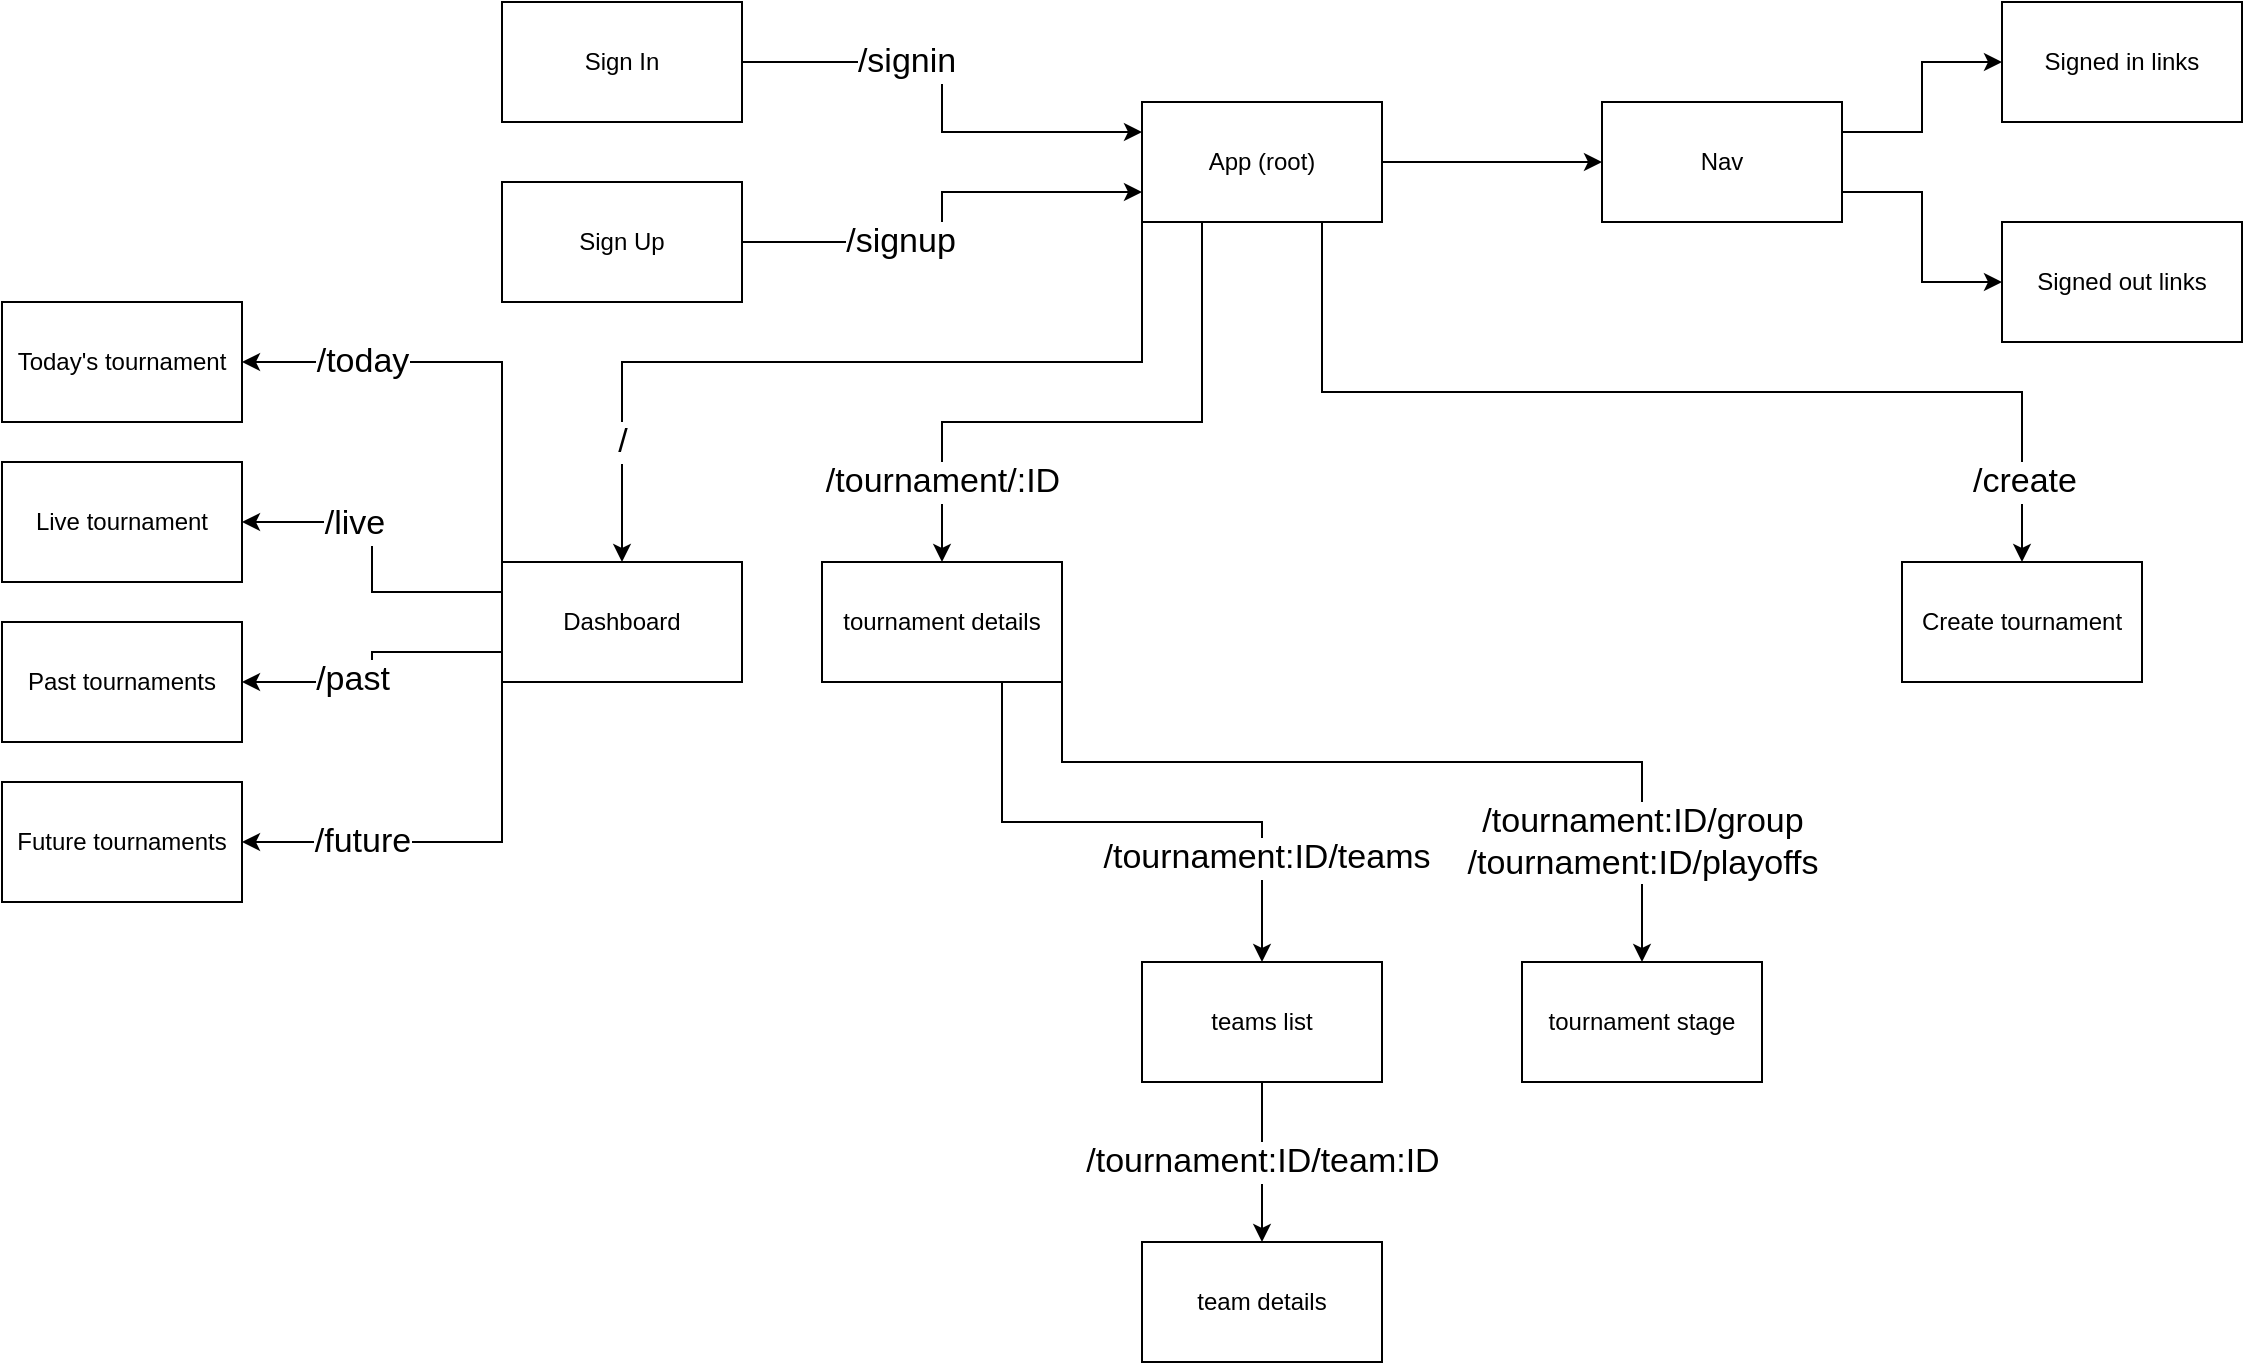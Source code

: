 <mxfile version="13.0.1" type="device"><diagram id="u_yWvyPNK6dp4XIcfUiQ" name="Page-1"><mxGraphModel dx="1865" dy="1717" grid="1" gridSize="10" guides="1" tooltips="1" connect="1" arrows="1" fold="1" page="1" pageScale="1" pageWidth="827" pageHeight="1169" math="0" shadow="0"><root><mxCell id="0"/><mxCell id="1" parent="0"/><mxCell id="Ti_RaS0zuv3ZkbMIZ477-18" style="edgeStyle=orthogonalEdgeStyle;rounded=0;orthogonalLoop=1;jettySize=auto;html=1;exitX=0.25;exitY=1;exitDx=0;exitDy=0;" edge="1" parent="1" source="Ti_RaS0zuv3ZkbMIZ477-1" target="Ti_RaS0zuv3ZkbMIZ477-4"><mxGeometry relative="1" as="geometry"><Array as="points"><mxPoint x="370" y="190"/><mxPoint x="240" y="190"/></Array></mxGeometry></mxCell><mxCell id="Ti_RaS0zuv3ZkbMIZ477-20" value="&lt;span style=&quot;font-family: &amp;#34;helvetica&amp;#34; ; font-size: 17px&quot;&gt;/tournament/:ID&lt;/span&gt;" style="edgeLabel;html=1;align=center;verticalAlign=middle;resizable=0;points=[];" vertex="1" connectable="0" parent="Ti_RaS0zuv3ZkbMIZ477-18"><mxGeometry x="0.307" y="-2" relative="1" as="geometry"><mxPoint x="-34" y="32" as="offset"/></mxGeometry></mxCell><mxCell id="Ti_RaS0zuv3ZkbMIZ477-21" style="edgeStyle=orthogonalEdgeStyle;rounded=0;orthogonalLoop=1;jettySize=auto;html=1;exitX=0.75;exitY=1;exitDx=0;exitDy=0;" edge="1" parent="1" source="Ti_RaS0zuv3ZkbMIZ477-1" target="Ti_RaS0zuv3ZkbMIZ477-5"><mxGeometry relative="1" as="geometry"/></mxCell><mxCell id="Ti_RaS0zuv3ZkbMIZ477-22" value="&lt;span style=&quot;font-family: &amp;#34;helvetica&amp;#34; ; font-size: 17px&quot;&gt;/create&lt;br&gt;&lt;/span&gt;" style="edgeLabel;html=1;align=center;verticalAlign=middle;resizable=0;points=[];" vertex="1" connectable="0" parent="Ti_RaS0zuv3ZkbMIZ477-21"><mxGeometry x="0.325" relative="1" as="geometry"><mxPoint x="91" y="45" as="offset"/></mxGeometry></mxCell><mxCell id="Ti_RaS0zuv3ZkbMIZ477-46" style="edgeStyle=orthogonalEdgeStyle;rounded=0;orthogonalLoop=1;jettySize=auto;html=1;exitX=1;exitY=0.5;exitDx=0;exitDy=0;entryX=0;entryY=0.5;entryDx=0;entryDy=0;" edge="1" parent="1" source="Ti_RaS0zuv3ZkbMIZ477-1" target="Ti_RaS0zuv3ZkbMIZ477-2"><mxGeometry relative="1" as="geometry"/></mxCell><mxCell id="Ti_RaS0zuv3ZkbMIZ477-1" value="App (root)" style="rounded=0;whiteSpace=wrap;html=1;" vertex="1" parent="1"><mxGeometry x="340" y="30" width="120" height="60" as="geometry"/></mxCell><mxCell id="Ti_RaS0zuv3ZkbMIZ477-47" style="edgeStyle=orthogonalEdgeStyle;rounded=0;orthogonalLoop=1;jettySize=auto;html=1;exitX=1;exitY=0.75;exitDx=0;exitDy=0;entryX=0;entryY=0.5;entryDx=0;entryDy=0;" edge="1" parent="1" source="Ti_RaS0zuv3ZkbMIZ477-2" target="Ti_RaS0zuv3ZkbMIZ477-6"><mxGeometry relative="1" as="geometry"/></mxCell><mxCell id="Ti_RaS0zuv3ZkbMIZ477-48" style="edgeStyle=orthogonalEdgeStyle;rounded=0;orthogonalLoop=1;jettySize=auto;html=1;exitX=1;exitY=0.25;exitDx=0;exitDy=0;entryX=0;entryY=0.5;entryDx=0;entryDy=0;" edge="1" parent="1" source="Ti_RaS0zuv3ZkbMIZ477-2" target="Ti_RaS0zuv3ZkbMIZ477-7"><mxGeometry relative="1" as="geometry"/></mxCell><mxCell id="Ti_RaS0zuv3ZkbMIZ477-2" value="Nav" style="rounded=0;whiteSpace=wrap;html=1;" vertex="1" parent="1"><mxGeometry x="570" y="30" width="120" height="60" as="geometry"/></mxCell><mxCell id="Ti_RaS0zuv3ZkbMIZ477-33" style="edgeStyle=orthogonalEdgeStyle;rounded=0;orthogonalLoop=1;jettySize=auto;html=1;exitX=0;exitY=0.25;exitDx=0;exitDy=0;entryX=1;entryY=0.5;entryDx=0;entryDy=0;" edge="1" parent="1" source="Ti_RaS0zuv3ZkbMIZ477-3" target="Ti_RaS0zuv3ZkbMIZ477-29"><mxGeometry relative="1" as="geometry"/></mxCell><mxCell id="Ti_RaS0zuv3ZkbMIZ477-38" value="&lt;span style=&quot;font-size: 17px&quot;&gt;/live&lt;/span&gt;" style="edgeLabel;html=1;align=center;verticalAlign=middle;resizable=0;points=[];" vertex="1" connectable="0" parent="Ti_RaS0zuv3ZkbMIZ477-33"><mxGeometry x="0.319" y="1" relative="1" as="geometry"><mxPoint as="offset"/></mxGeometry></mxCell><mxCell id="Ti_RaS0zuv3ZkbMIZ477-34" style="edgeStyle=orthogonalEdgeStyle;rounded=0;orthogonalLoop=1;jettySize=auto;html=1;exitX=0;exitY=0.75;exitDx=0;exitDy=0;entryX=1;entryY=0.5;entryDx=0;entryDy=0;" edge="1" parent="1" source="Ti_RaS0zuv3ZkbMIZ477-3" target="Ti_RaS0zuv3ZkbMIZ477-30"><mxGeometry relative="1" as="geometry"/></mxCell><mxCell id="Ti_RaS0zuv3ZkbMIZ477-39" value="&lt;span style=&quot;font-size: 17px&quot;&gt;/past&lt;/span&gt;" style="edgeLabel;html=1;align=center;verticalAlign=middle;resizable=0;points=[];" vertex="1" connectable="0" parent="Ti_RaS0zuv3ZkbMIZ477-34"><mxGeometry x="0.239" y="-1" relative="1" as="geometry"><mxPoint as="offset"/></mxGeometry></mxCell><mxCell id="Ti_RaS0zuv3ZkbMIZ477-35" style="edgeStyle=orthogonalEdgeStyle;rounded=0;orthogonalLoop=1;jettySize=auto;html=1;exitX=0;exitY=1;exitDx=0;exitDy=0;entryX=1;entryY=0.5;entryDx=0;entryDy=0;" edge="1" parent="1" source="Ti_RaS0zuv3ZkbMIZ477-3" target="Ti_RaS0zuv3ZkbMIZ477-32"><mxGeometry relative="1" as="geometry"/></mxCell><mxCell id="Ti_RaS0zuv3ZkbMIZ477-40" value="&lt;span style=&quot;font-size: 17px&quot;&gt;/future&lt;/span&gt;" style="edgeLabel;html=1;align=center;verticalAlign=middle;resizable=0;points=[];" vertex="1" connectable="0" parent="Ti_RaS0zuv3ZkbMIZ477-35"><mxGeometry x="0.56" relative="1" as="geometry"><mxPoint x="14" as="offset"/></mxGeometry></mxCell><mxCell id="Ti_RaS0zuv3ZkbMIZ477-36" style="edgeStyle=orthogonalEdgeStyle;rounded=0;orthogonalLoop=1;jettySize=auto;html=1;exitX=0;exitY=0;exitDx=0;exitDy=0;entryX=1;entryY=0.5;entryDx=0;entryDy=0;" edge="1" parent="1" source="Ti_RaS0zuv3ZkbMIZ477-3" target="Ti_RaS0zuv3ZkbMIZ477-28"><mxGeometry relative="1" as="geometry"/></mxCell><mxCell id="Ti_RaS0zuv3ZkbMIZ477-37" value="&lt;span style=&quot;font-size: 17px&quot;&gt;/today&lt;/span&gt;" style="edgeLabel;html=1;align=center;verticalAlign=middle;resizable=0;points=[];" vertex="1" connectable="0" parent="Ti_RaS0zuv3ZkbMIZ477-36"><mxGeometry x="-0.13" y="45" relative="1" as="geometry"><mxPoint x="-70" y="-45" as="offset"/></mxGeometry></mxCell><mxCell id="Ti_RaS0zuv3ZkbMIZ477-3" value="Dashboard" style="rounded=0;whiteSpace=wrap;html=1;" vertex="1" parent="1"><mxGeometry x="20" y="260" width="120" height="60" as="geometry"/></mxCell><mxCell id="Ti_RaS0zuv3ZkbMIZ477-26" style="edgeStyle=orthogonalEdgeStyle;rounded=0;orthogonalLoop=1;jettySize=auto;html=1;exitX=1;exitY=1;exitDx=0;exitDy=0;entryX=0.5;entryY=0;entryDx=0;entryDy=0;" edge="1" parent="1" source="Ti_RaS0zuv3ZkbMIZ477-4" target="Ti_RaS0zuv3ZkbMIZ477-25"><mxGeometry relative="1" as="geometry"><Array as="points"><mxPoint x="300" y="360"/><mxPoint x="590" y="360"/></Array></mxGeometry></mxCell><mxCell id="Ti_RaS0zuv3ZkbMIZ477-27" value="&lt;span style=&quot;font-family: &amp;#34;helvetica&amp;#34; ; font-size: 17px&quot;&gt;/tournament:ID/group&lt;br&gt;&lt;/span&gt;&lt;span style=&quot;font-family: &amp;#34;helvetica&amp;#34; ; font-size: 17px&quot;&gt;/tournament:ID/playoffs&lt;/span&gt;" style="edgeLabel;html=1;align=center;verticalAlign=middle;resizable=0;points=[];" vertex="1" connectable="0" parent="Ti_RaS0zuv3ZkbMIZ477-26"><mxGeometry x="0.18" y="1" relative="1" as="geometry"><mxPoint x="76" y="41" as="offset"/></mxGeometry></mxCell><mxCell id="Ti_RaS0zuv3ZkbMIZ477-42" style="edgeStyle=orthogonalEdgeStyle;rounded=0;orthogonalLoop=1;jettySize=auto;html=1;exitX=0.75;exitY=1;exitDx=0;exitDy=0;entryX=0.5;entryY=0;entryDx=0;entryDy=0;" edge="1" parent="1" source="Ti_RaS0zuv3ZkbMIZ477-4" target="Ti_RaS0zuv3ZkbMIZ477-41"><mxGeometry relative="1" as="geometry"/></mxCell><mxCell id="Ti_RaS0zuv3ZkbMIZ477-43" value="&lt;span style=&quot;font-family: &amp;#34;helvetica&amp;#34; ; font-size: 17px&quot;&gt;/tournament:ID/teams&lt;/span&gt;" style="edgeLabel;html=1;align=center;verticalAlign=middle;resizable=0;points=[];" vertex="1" connectable="0" parent="Ti_RaS0zuv3ZkbMIZ477-42"><mxGeometry x="0.612" y="2" relative="1" as="geometry"><mxPoint as="offset"/></mxGeometry></mxCell><mxCell id="Ti_RaS0zuv3ZkbMIZ477-4" value="tournament details" style="rounded=0;whiteSpace=wrap;html=1;" vertex="1" parent="1"><mxGeometry x="180" y="260" width="120" height="60" as="geometry"/></mxCell><mxCell id="Ti_RaS0zuv3ZkbMIZ477-5" value="Create tournament" style="rounded=0;whiteSpace=wrap;html=1;" vertex="1" parent="1"><mxGeometry x="720" y="260" width="120" height="60" as="geometry"/></mxCell><mxCell id="Ti_RaS0zuv3ZkbMIZ477-6" value="Signed out links" style="rounded=0;whiteSpace=wrap;html=1;" vertex="1" parent="1"><mxGeometry x="770" y="90" width="120" height="60" as="geometry"/></mxCell><mxCell id="Ti_RaS0zuv3ZkbMIZ477-7" value="Signed in links" style="rounded=0;whiteSpace=wrap;html=1;" vertex="1" parent="1"><mxGeometry x="770" y="-20" width="120" height="60" as="geometry"/></mxCell><mxCell id="Ti_RaS0zuv3ZkbMIZ477-9" value="team details" style="rounded=0;whiteSpace=wrap;html=1;" vertex="1" parent="1"><mxGeometry x="340" y="600" width="120" height="60" as="geometry"/></mxCell><mxCell id="Ti_RaS0zuv3ZkbMIZ477-10" value="Sign Up" style="rounded=0;whiteSpace=wrap;html=1;" vertex="1" parent="1"><mxGeometry x="20" y="70" width="120" height="60" as="geometry"/></mxCell><mxCell id="Ti_RaS0zuv3ZkbMIZ477-12" style="edgeStyle=orthogonalEdgeStyle;rounded=0;orthogonalLoop=1;jettySize=auto;html=1;exitX=1;exitY=0.5;exitDx=0;exitDy=0;entryX=0;entryY=0.25;entryDx=0;entryDy=0;" edge="1" parent="1" source="Ti_RaS0zuv3ZkbMIZ477-11" target="Ti_RaS0zuv3ZkbMIZ477-1"><mxGeometry relative="1" as="geometry"/></mxCell><mxCell id="Ti_RaS0zuv3ZkbMIZ477-13" value="&lt;font style=&quot;font-size: 17px&quot;&gt;/signin&lt;/font&gt;" style="edgeLabel;html=1;align=center;verticalAlign=middle;resizable=0;points=[];" vertex="1" connectable="0" parent="Ti_RaS0zuv3ZkbMIZ477-12"><mxGeometry x="-0.302" y="-3" relative="1" as="geometry"><mxPoint y="-3" as="offset"/></mxGeometry></mxCell><mxCell id="Ti_RaS0zuv3ZkbMIZ477-11" value="Sign In" style="rounded=0;whiteSpace=wrap;html=1;" vertex="1" parent="1"><mxGeometry x="20" y="-20" width="120" height="60" as="geometry"/></mxCell><mxCell id="Ti_RaS0zuv3ZkbMIZ477-14" style="edgeStyle=orthogonalEdgeStyle;rounded=0;orthogonalLoop=1;jettySize=auto;html=1;exitX=1;exitY=0.5;exitDx=0;exitDy=0;entryX=0;entryY=0.75;entryDx=0;entryDy=0;" edge="1" parent="1" source="Ti_RaS0zuv3ZkbMIZ477-10" target="Ti_RaS0zuv3ZkbMIZ477-1"><mxGeometry relative="1" as="geometry"><mxPoint x="160" y="102.5" as="sourcePoint"/><mxPoint x="360" y="137.5" as="targetPoint"/></mxGeometry></mxCell><mxCell id="Ti_RaS0zuv3ZkbMIZ477-15" value="&lt;font style=&quot;font-size: 17px&quot;&gt;/signup&lt;/font&gt;" style="edgeLabel;html=1;align=center;verticalAlign=middle;resizable=0;points=[];" vertex="1" connectable="0" parent="Ti_RaS0zuv3ZkbMIZ477-14"><mxGeometry x="-0.302" y="-3" relative="1" as="geometry"><mxPoint y="-3" as="offset"/></mxGeometry></mxCell><mxCell id="Ti_RaS0zuv3ZkbMIZ477-16" style="edgeStyle=orthogonalEdgeStyle;rounded=0;orthogonalLoop=1;jettySize=auto;html=1;exitX=0;exitY=1;exitDx=0;exitDy=0;entryX=0.5;entryY=0;entryDx=0;entryDy=0;" edge="1" parent="1" source="Ti_RaS0zuv3ZkbMIZ477-1" target="Ti_RaS0zuv3ZkbMIZ477-3"><mxGeometry relative="1" as="geometry"><mxPoint x="330" y="160" as="sourcePoint"/><mxPoint x="530" y="195" as="targetPoint"/><Array as="points"><mxPoint x="340" y="160"/><mxPoint x="80" y="160"/></Array></mxGeometry></mxCell><mxCell id="Ti_RaS0zuv3ZkbMIZ477-17" value="&lt;font style=&quot;font-size: 17px&quot;&gt;/&lt;/font&gt;" style="edgeLabel;html=1;align=center;verticalAlign=middle;resizable=0;points=[];" vertex="1" connectable="0" parent="Ti_RaS0zuv3ZkbMIZ477-16"><mxGeometry x="-0.302" y="-3" relative="1" as="geometry"><mxPoint x="-180" y="43" as="offset"/></mxGeometry></mxCell><mxCell id="Ti_RaS0zuv3ZkbMIZ477-25" value="tournament stage" style="rounded=0;whiteSpace=wrap;html=1;" vertex="1" parent="1"><mxGeometry x="530" y="460" width="120" height="60" as="geometry"/></mxCell><mxCell id="Ti_RaS0zuv3ZkbMIZ477-28" value="Today's tournament" style="rounded=0;whiteSpace=wrap;html=1;" vertex="1" parent="1"><mxGeometry x="-230" y="130" width="120" height="60" as="geometry"/></mxCell><mxCell id="Ti_RaS0zuv3ZkbMIZ477-29" value="Live tournament" style="rounded=0;whiteSpace=wrap;html=1;" vertex="1" parent="1"><mxGeometry x="-230" y="210" width="120" height="60" as="geometry"/></mxCell><mxCell id="Ti_RaS0zuv3ZkbMIZ477-30" value="Past tournaments" style="rounded=0;whiteSpace=wrap;html=1;" vertex="1" parent="1"><mxGeometry x="-230" y="290" width="120" height="60" as="geometry"/></mxCell><mxCell id="Ti_RaS0zuv3ZkbMIZ477-32" value="Future tournaments" style="rounded=0;whiteSpace=wrap;html=1;" vertex="1" parent="1"><mxGeometry x="-230" y="370" width="120" height="60" as="geometry"/></mxCell><mxCell id="Ti_RaS0zuv3ZkbMIZ477-44" style="edgeStyle=orthogonalEdgeStyle;rounded=0;orthogonalLoop=1;jettySize=auto;html=1;exitX=0.5;exitY=1;exitDx=0;exitDy=0;entryX=0.5;entryY=0;entryDx=0;entryDy=0;" edge="1" parent="1" source="Ti_RaS0zuv3ZkbMIZ477-41" target="Ti_RaS0zuv3ZkbMIZ477-9"><mxGeometry relative="1" as="geometry"/></mxCell><mxCell id="Ti_RaS0zuv3ZkbMIZ477-45" value="&lt;span style=&quot;font-family: &amp;#34;helvetica&amp;#34; ; font-size: 17px&quot;&gt;/tournament:ID/team:ID&lt;/span&gt;" style="edgeLabel;html=1;align=center;verticalAlign=middle;resizable=0;points=[];" vertex="1" connectable="0" parent="Ti_RaS0zuv3ZkbMIZ477-44"><mxGeometry x="0.301" y="2" relative="1" as="geometry"><mxPoint x="-2" y="-12" as="offset"/></mxGeometry></mxCell><mxCell id="Ti_RaS0zuv3ZkbMIZ477-41" value="teams list" style="rounded=0;whiteSpace=wrap;html=1;" vertex="1" parent="1"><mxGeometry x="340" y="460" width="120" height="60" as="geometry"/></mxCell></root></mxGraphModel></diagram></mxfile>